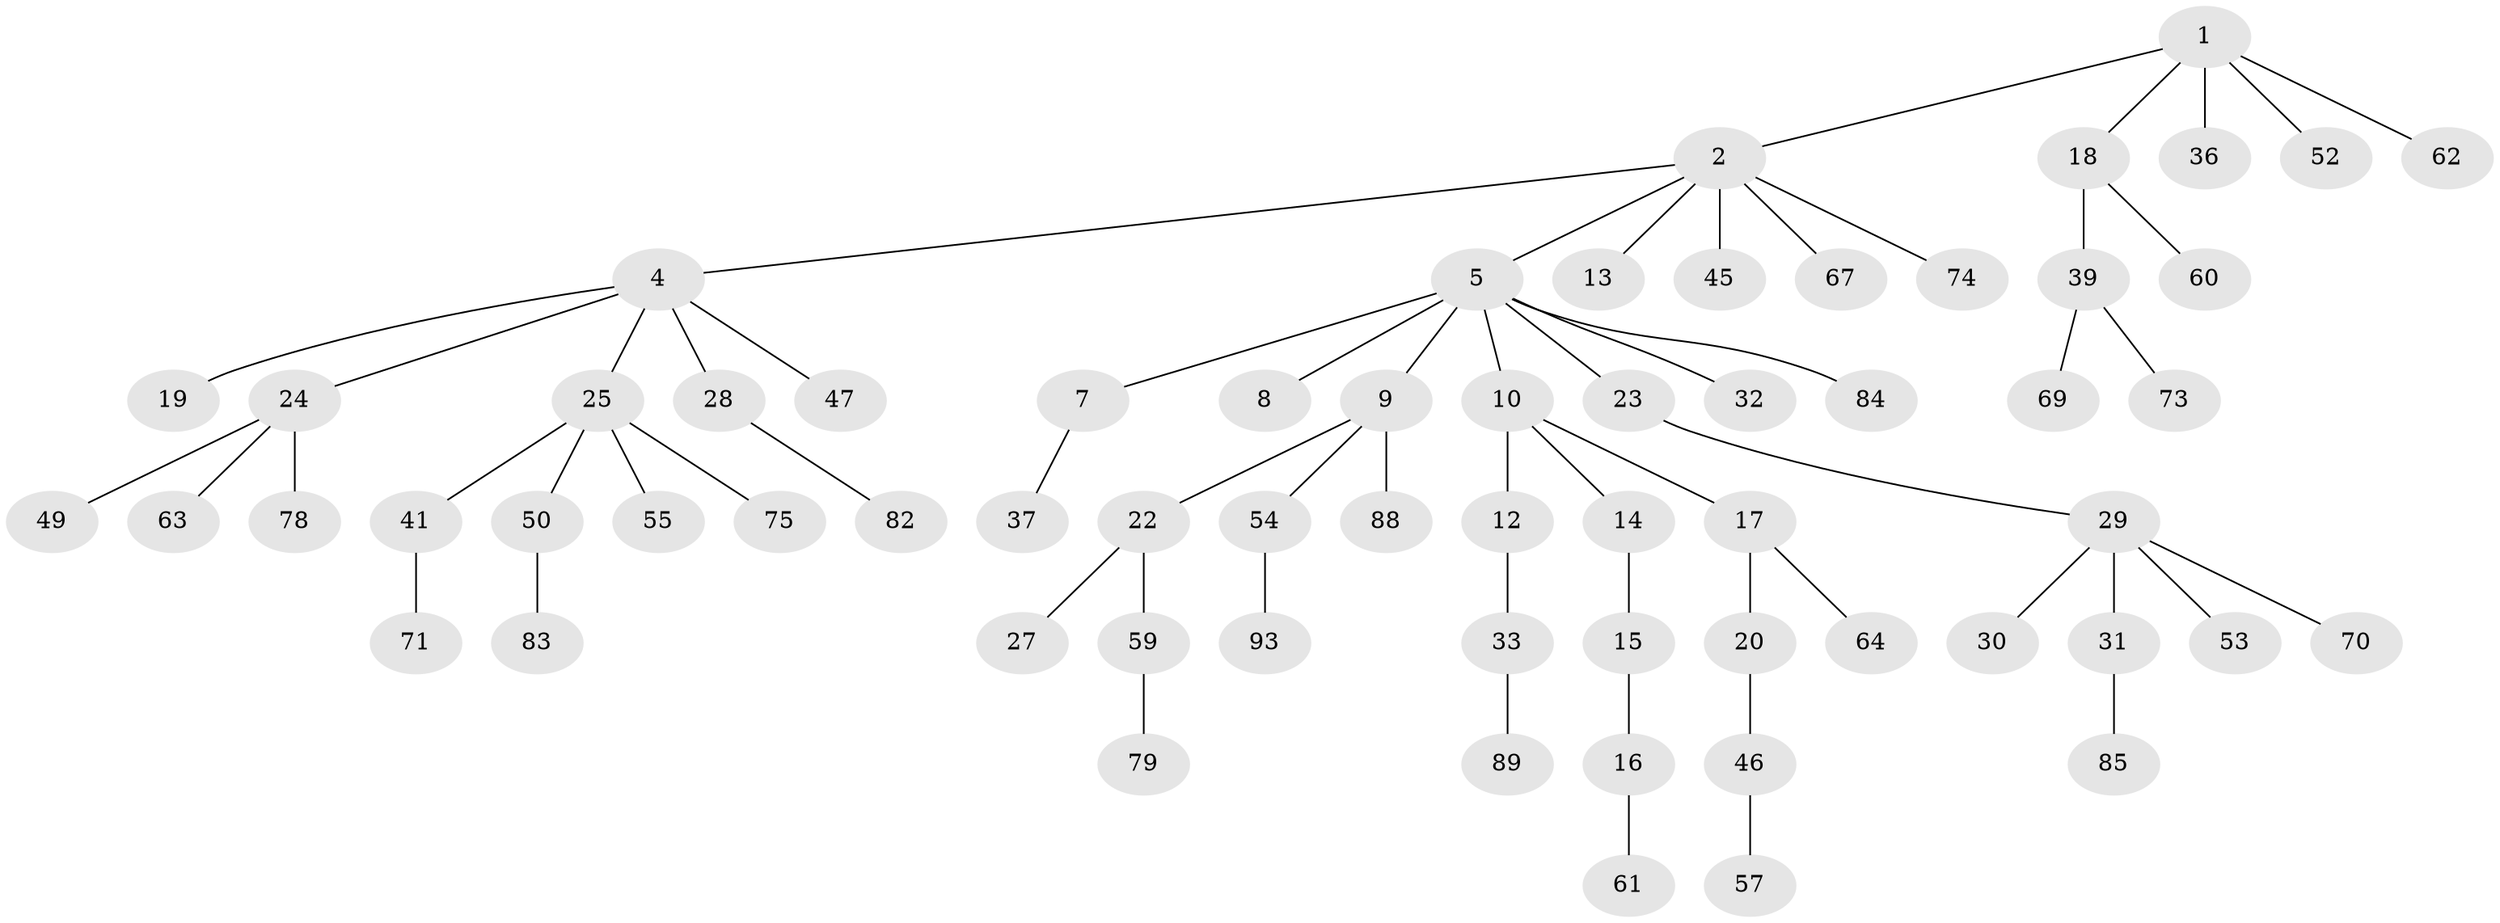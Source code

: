 // original degree distribution, {5: 0.05319148936170213, 4: 0.031914893617021274, 2: 0.2765957446808511, 6: 0.031914893617021274, 3: 0.11702127659574468, 1: 0.48936170212765956}
// Generated by graph-tools (version 1.1) at 2025/11/02/27/25 16:11:25]
// undirected, 64 vertices, 63 edges
graph export_dot {
graph [start="1"]
  node [color=gray90,style=filled];
  1 [super="+38"];
  2 [super="+3"];
  4 [super="+11"];
  5 [super="+6"];
  7 [super="+86"];
  8;
  9 [super="+21"];
  10 [super="+68"];
  12;
  13 [super="+58"];
  14;
  15 [super="+90"];
  16;
  17 [super="+48"];
  18 [super="+34"];
  19;
  20 [super="+42"];
  22 [super="+40"];
  23;
  24 [super="+26"];
  25 [super="+56"];
  27;
  28 [super="+81"];
  29 [super="+35"];
  30;
  31;
  32 [super="+43"];
  33 [super="+65"];
  36 [super="+76"];
  37;
  39 [super="+87"];
  41 [super="+44"];
  45;
  46;
  47;
  49;
  50 [super="+51"];
  52;
  53;
  54 [super="+66"];
  55;
  57 [super="+91"];
  59 [super="+77"];
  60;
  61;
  62;
  63;
  64;
  67;
  69;
  70 [super="+72"];
  71;
  73;
  74;
  75 [super="+80"];
  78;
  79;
  82 [super="+92"];
  83 [super="+94"];
  84;
  85;
  88;
  89;
  93;
  1 -- 2;
  1 -- 18;
  1 -- 36;
  1 -- 62;
  1 -- 52;
  2 -- 45;
  2 -- 74;
  2 -- 67;
  2 -- 4;
  2 -- 5;
  2 -- 13;
  4 -- 19;
  4 -- 24;
  4 -- 25;
  4 -- 28;
  4 -- 47;
  5 -- 7;
  5 -- 9;
  5 -- 32;
  5 -- 84;
  5 -- 23;
  5 -- 8;
  5 -- 10;
  7 -- 37;
  9 -- 54;
  9 -- 88;
  9 -- 22;
  10 -- 12;
  10 -- 14;
  10 -- 17;
  12 -- 33;
  14 -- 15;
  15 -- 16;
  16 -- 61;
  17 -- 20;
  17 -- 64;
  18 -- 39;
  18 -- 60;
  20 -- 46;
  22 -- 27;
  22 -- 59;
  23 -- 29;
  24 -- 49;
  24 -- 63;
  24 -- 78;
  25 -- 41;
  25 -- 50;
  25 -- 55;
  25 -- 75;
  28 -- 82;
  29 -- 30;
  29 -- 31;
  29 -- 70;
  29 -- 53;
  31 -- 85;
  33 -- 89;
  39 -- 69;
  39 -- 73;
  41 -- 71;
  46 -- 57;
  50 -- 83;
  54 -- 93;
  59 -- 79;
}
